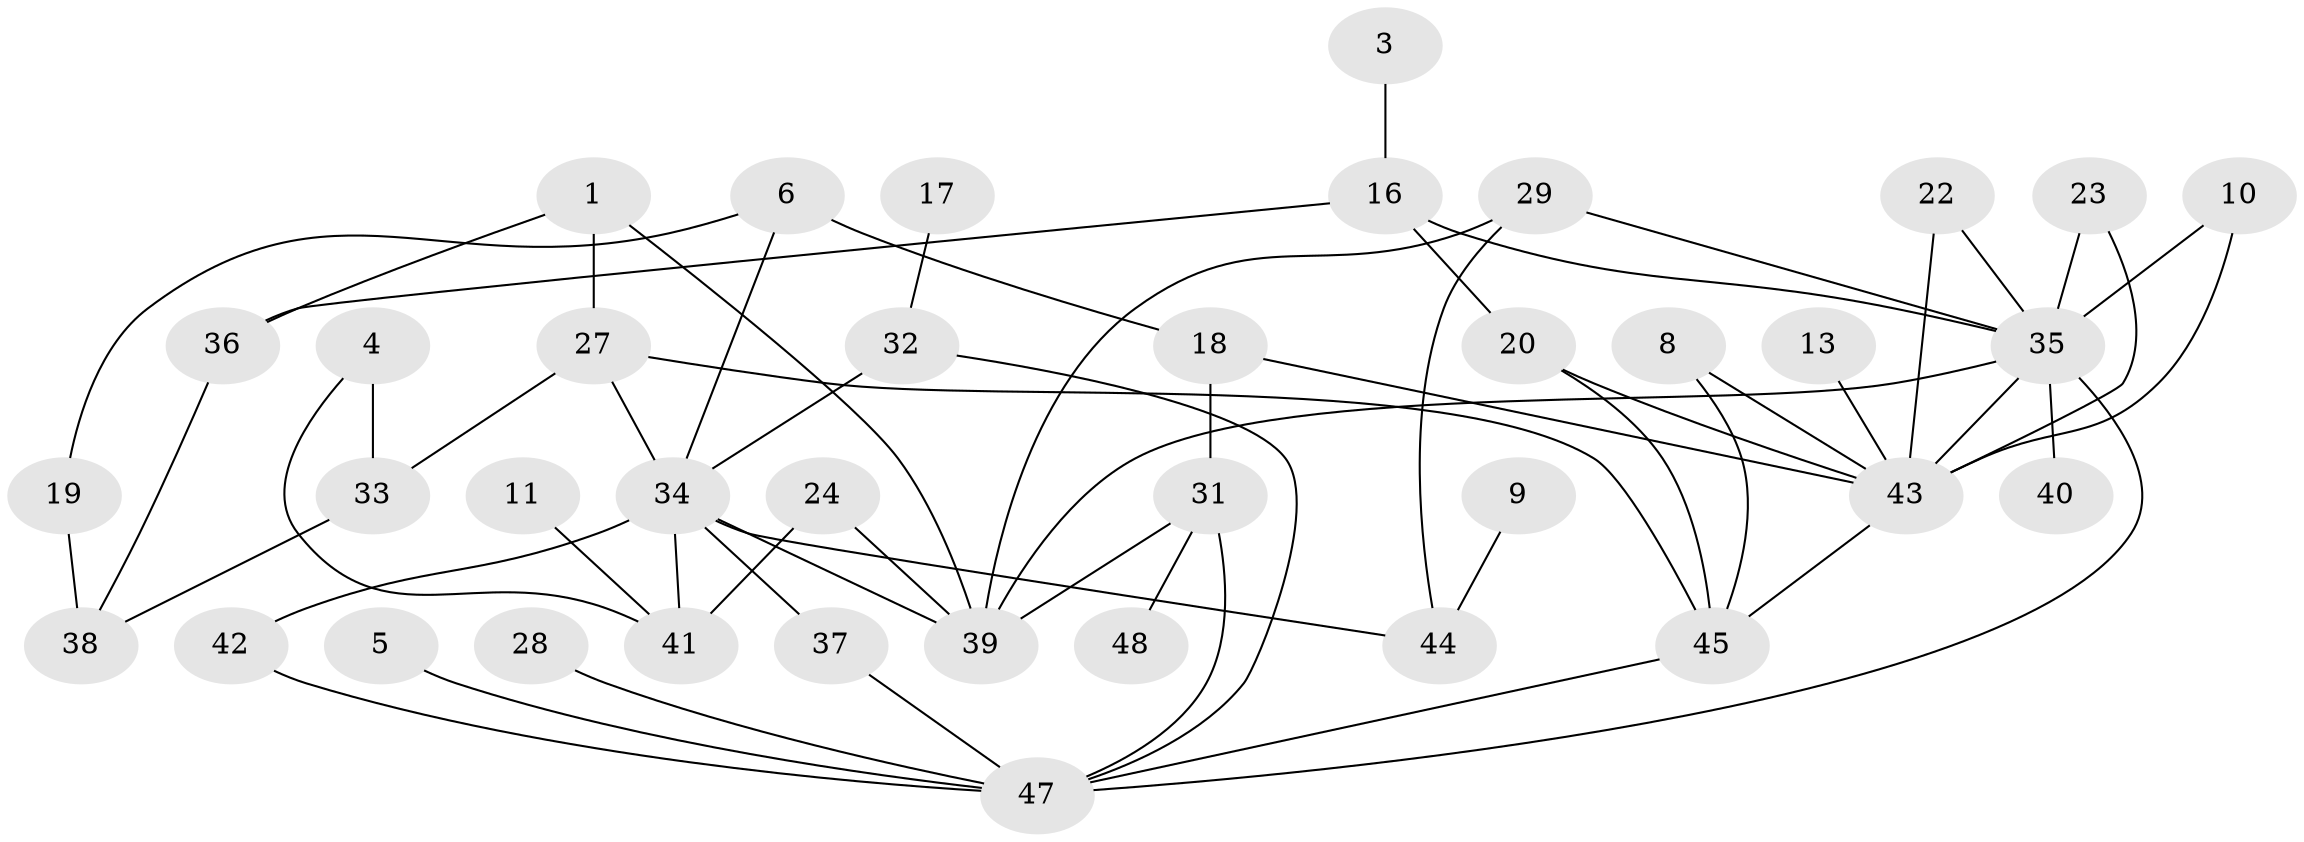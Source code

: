 // original degree distribution, {3: 0.1875, 2: 0.3333333333333333, 1: 0.21875, 4: 0.10416666666666667, 0: 0.08333333333333333, 8: 0.010416666666666666, 6: 0.010416666666666666, 5: 0.052083333333333336}
// Generated by graph-tools (version 1.1) at 2025/49/03/09/25 03:49:05]
// undirected, 38 vertices, 59 edges
graph export_dot {
graph [start="1"]
  node [color=gray90,style=filled];
  1;
  3;
  4;
  5;
  6;
  8;
  9;
  10;
  11;
  13;
  16;
  17;
  18;
  19;
  20;
  22;
  23;
  24;
  27;
  28;
  29;
  31;
  32;
  33;
  34;
  35;
  36;
  37;
  38;
  39;
  40;
  41;
  42;
  43;
  44;
  45;
  47;
  48;
  1 -- 27 [weight=1.0];
  1 -- 36 [weight=1.0];
  1 -- 39 [weight=1.0];
  3 -- 16 [weight=1.0];
  4 -- 33 [weight=1.0];
  4 -- 41 [weight=1.0];
  5 -- 47 [weight=1.0];
  6 -- 18 [weight=1.0];
  6 -- 19 [weight=1.0];
  6 -- 34 [weight=2.0];
  8 -- 43 [weight=1.0];
  8 -- 45 [weight=1.0];
  9 -- 44 [weight=1.0];
  10 -- 35 [weight=1.0];
  10 -- 43 [weight=1.0];
  11 -- 41 [weight=1.0];
  13 -- 43 [weight=1.0];
  16 -- 20 [weight=1.0];
  16 -- 35 [weight=1.0];
  16 -- 36 [weight=1.0];
  17 -- 32 [weight=1.0];
  18 -- 31 [weight=1.0];
  18 -- 43 [weight=1.0];
  19 -- 38 [weight=1.0];
  20 -- 43 [weight=1.0];
  20 -- 45 [weight=1.0];
  22 -- 35 [weight=1.0];
  22 -- 43 [weight=1.0];
  23 -- 35 [weight=1.0];
  23 -- 43 [weight=1.0];
  24 -- 39 [weight=1.0];
  24 -- 41 [weight=1.0];
  27 -- 33 [weight=1.0];
  27 -- 34 [weight=1.0];
  27 -- 45 [weight=1.0];
  28 -- 47 [weight=1.0];
  29 -- 35 [weight=1.0];
  29 -- 39 [weight=1.0];
  29 -- 44 [weight=1.0];
  31 -- 39 [weight=1.0];
  31 -- 47 [weight=1.0];
  31 -- 48 [weight=1.0];
  32 -- 34 [weight=2.0];
  32 -- 47 [weight=1.0];
  33 -- 38 [weight=1.0];
  34 -- 37 [weight=1.0];
  34 -- 39 [weight=1.0];
  34 -- 41 [weight=1.0];
  34 -- 42 [weight=1.0];
  34 -- 44 [weight=1.0];
  35 -- 39 [weight=1.0];
  35 -- 40 [weight=1.0];
  35 -- 43 [weight=1.0];
  35 -- 47 [weight=1.0];
  36 -- 38 [weight=1.0];
  37 -- 47 [weight=1.0];
  42 -- 47 [weight=1.0];
  43 -- 45 [weight=1.0];
  45 -- 47 [weight=1.0];
}
